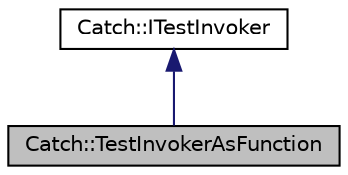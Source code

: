 digraph "Catch::TestInvokerAsFunction"
{
  edge [fontname="Helvetica",fontsize="10",labelfontname="Helvetica",labelfontsize="10"];
  node [fontname="Helvetica",fontsize="10",shape=record];
  Node2 [label="Catch::TestInvokerAsFunction",height=0.2,width=0.4,color="black", fillcolor="grey75", style="filled", fontcolor="black"];
  Node3 -> Node2 [dir="back",color="midnightblue",fontsize="10",style="solid",fontname="Helvetica"];
  Node3 [label="Catch::ITestInvoker",height=0.2,width=0.4,color="black", fillcolor="white", style="filled",URL="$structCatch_1_1ITestInvoker.html"];
}
